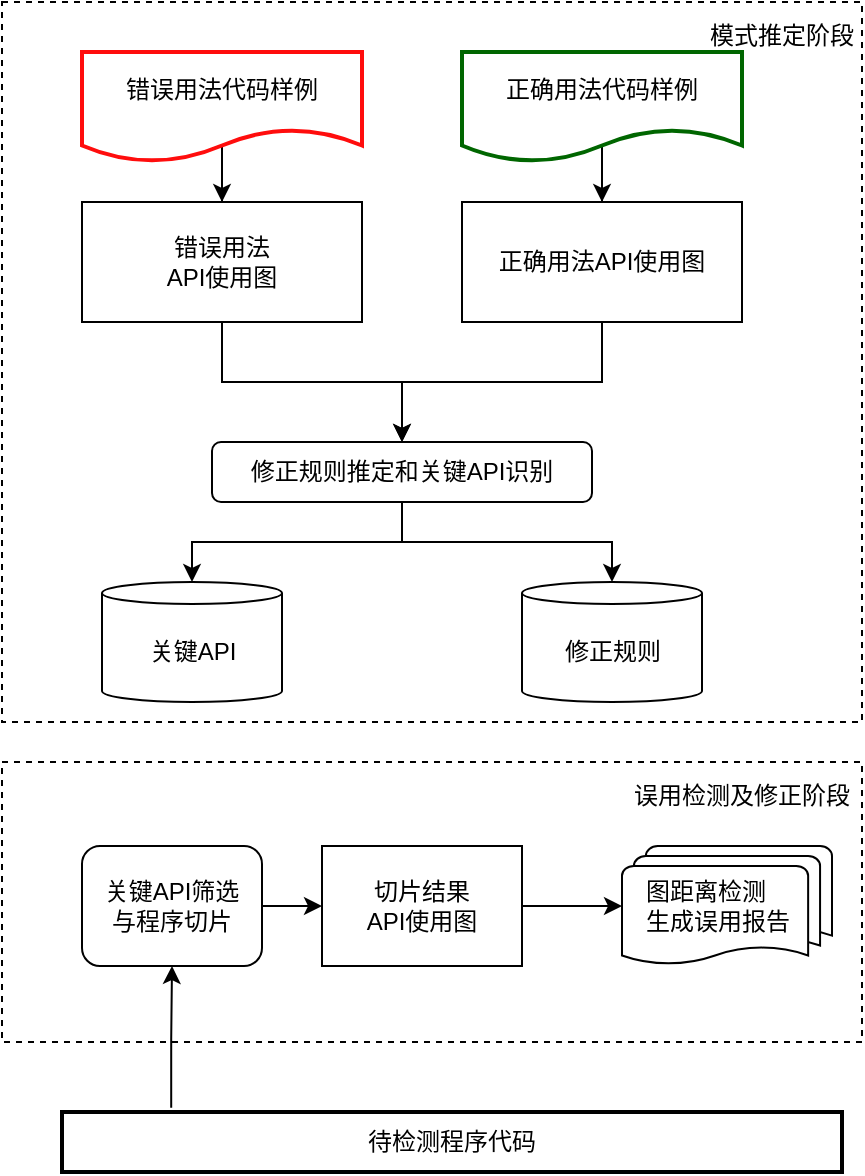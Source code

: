 <mxfile version="23.1.7" type="github">
  <diagram name="第 1 页" id="BHTW1L4lhSjuZmLHNevs">
    <mxGraphModel dx="734" dy="466" grid="1" gridSize="10" guides="1" tooltips="1" connect="1" arrows="1" fold="1" page="1" pageScale="1" pageWidth="827" pageHeight="1169" math="0" shadow="0">
      <root>
        <mxCell id="0" />
        <mxCell id="1" parent="0" />
        <mxCell id="PbvFx5e7q9G6nNPMSu9I-30" value="" style="rounded=0;whiteSpace=wrap;html=1;fillColor=none;dashed=1;" parent="1" vertex="1">
          <mxGeometry x="240" y="380" width="430" height="140" as="geometry" />
        </mxCell>
        <mxCell id="PbvFx5e7q9G6nNPMSu9I-27" value="" style="rounded=0;whiteSpace=wrap;html=1;dashed=1;fillColor=none;" parent="1" vertex="1">
          <mxGeometry x="240" width="430" height="360" as="geometry" />
        </mxCell>
        <mxCell id="PbvFx5e7q9G6nNPMSu9I-9" value="" style="edgeStyle=orthogonalEdgeStyle;rounded=0;orthogonalLoop=1;jettySize=auto;html=1;exitX=0.5;exitY=0.857;exitDx=0;exitDy=0;exitPerimeter=0;" parent="1" source="PbvFx5e7q9G6nNPMSu9I-2" target="PbvFx5e7q9G6nNPMSu9I-8" edge="1">
          <mxGeometry relative="1" as="geometry" />
        </mxCell>
        <mxCell id="PbvFx5e7q9G6nNPMSu9I-2" value="正确用法代码样例" style="shape=document;whiteSpace=wrap;html=1;boundedLbl=1;strokeColor=#006600;strokeWidth=2;" parent="1" vertex="1">
          <mxGeometry x="470" y="25" width="140" height="55" as="geometry" />
        </mxCell>
        <mxCell id="lRR_WsDYaZJuTXMR0N5C-3" style="edgeStyle=orthogonalEdgeStyle;rounded=0;orthogonalLoop=1;jettySize=auto;html=1;exitX=0.5;exitY=0.714;exitDx=0;exitDy=0;exitPerimeter=0;" edge="1" parent="1" source="PbvFx5e7q9G6nNPMSu9I-11" target="PbvFx5e7q9G6nNPMSu9I-12">
          <mxGeometry relative="1" as="geometry" />
        </mxCell>
        <mxCell id="PbvFx5e7q9G6nNPMSu9I-11" value="错误用法代码样例" style="shape=document;whiteSpace=wrap;html=1;boundedLbl=1;strokeColor=#FF0D0D;strokeWidth=2;" parent="1" vertex="1">
          <mxGeometry x="280" y="25" width="140" height="55" as="geometry" />
        </mxCell>
        <mxCell id="lRR_WsDYaZJuTXMR0N5C-9" style="edgeStyle=orthogonalEdgeStyle;rounded=0;orthogonalLoop=1;jettySize=auto;html=1;" edge="1" parent="1" source="PbvFx5e7q9G6nNPMSu9I-12" target="PbvFx5e7q9G6nNPMSu9I-13">
          <mxGeometry relative="1" as="geometry" />
        </mxCell>
        <mxCell id="PbvFx5e7q9G6nNPMSu9I-12" value="错误用法&lt;br&gt;API使用图" style="whiteSpace=wrap;html=1;" parent="1" vertex="1">
          <mxGeometry x="280" y="100" width="140" height="60" as="geometry" />
        </mxCell>
        <mxCell id="PbvFx5e7q9G6nNPMSu9I-13" value="修正规则推定和关键API识别" style="rounded=1;whiteSpace=wrap;html=1;" parent="1" vertex="1">
          <mxGeometry x="345" y="220" width="190" height="30" as="geometry" />
        </mxCell>
        <mxCell id="PbvFx5e7q9G6nNPMSu9I-26" value="" style="group" parent="1" vertex="1" connectable="0">
          <mxGeometry x="500" y="290" width="90" height="60" as="geometry" />
        </mxCell>
        <mxCell id="PbvFx5e7q9G6nNPMSu9I-21" value="" style="strokeWidth=1;html=1;shape=mxgraph.flowchart.direct_data;whiteSpace=wrap;rotation=-90;" parent="PbvFx5e7q9G6nNPMSu9I-26" vertex="1">
          <mxGeometry x="15" y="-15" width="60" height="90" as="geometry" />
        </mxCell>
        <mxCell id="PbvFx5e7q9G6nNPMSu9I-23" value="修正规则" style="text;html=1;align=center;verticalAlign=middle;resizable=0;points=[];autosize=1;strokeColor=none;fillColor=none;" parent="PbvFx5e7q9G6nNPMSu9I-26" vertex="1">
          <mxGeometry x="10" y="20" width="70" height="30" as="geometry" />
        </mxCell>
        <mxCell id="PbvFx5e7q9G6nNPMSu9I-28" value="模式推定阶段&lt;span style=&quot;font-size: medium; text-align: start;&quot;&gt;&lt;/span&gt;" style="text;html=1;strokeColor=none;fillColor=none;align=center;verticalAlign=middle;whiteSpace=wrap;rounded=0;" parent="1" vertex="1">
          <mxGeometry x="590" width="80" height="30" as="geometry" />
        </mxCell>
        <mxCell id="PbvFx5e7q9G6nNPMSu9I-31" value="误用检测及修正阶段&lt;span style=&quot;font-size: medium; text-align: start;&quot;&gt;&lt;/span&gt;" style="text;html=1;strokeColor=none;fillColor=none;align=center;verticalAlign=middle;whiteSpace=wrap;rounded=0;" parent="1" vertex="1">
          <mxGeometry x="550" y="380" width="120" height="30" as="geometry" />
        </mxCell>
        <mxCell id="lRR_WsDYaZJuTXMR0N5C-23" style="edgeStyle=orthogonalEdgeStyle;rounded=0;orthogonalLoop=1;jettySize=auto;html=1;entryX=0;entryY=0.5;entryDx=0;entryDy=0;" edge="1" parent="1" source="PbvFx5e7q9G6nNPMSu9I-33" target="PbvFx5e7q9G6nNPMSu9I-34">
          <mxGeometry relative="1" as="geometry" />
        </mxCell>
        <mxCell id="PbvFx5e7q9G6nNPMSu9I-33" value="关键API筛选&lt;br&gt;与程序切片" style="rounded=1;whiteSpace=wrap;html=1;" parent="1" vertex="1">
          <mxGeometry x="280" y="422" width="90" height="60" as="geometry" />
        </mxCell>
        <mxCell id="PbvFx5e7q9G6nNPMSu9I-34" value="切片结果&lt;br&gt;API使用图" style="rounded=0;whiteSpace=wrap;html=1;" parent="1" vertex="1">
          <mxGeometry x="400" y="422" width="100" height="60" as="geometry" />
        </mxCell>
        <mxCell id="PbvFx5e7q9G6nNPMSu9I-38" style="edgeStyle=orthogonalEdgeStyle;rounded=0;orthogonalLoop=1;jettySize=auto;html=1;exitX=1;exitY=0.5;exitDx=0;exitDy=0;entryX=0;entryY=0.5;entryDx=0;entryDy=0;entryPerimeter=0;" parent="1" source="PbvFx5e7q9G6nNPMSu9I-34" target="PbvFx5e7q9G6nNPMSu9I-35" edge="1">
          <mxGeometry relative="1" as="geometry" />
        </mxCell>
        <mxCell id="lRR_WsDYaZJuTXMR0N5C-12" style="edgeStyle=orthogonalEdgeStyle;rounded=0;orthogonalLoop=1;jettySize=auto;html=1;entryX=0.5;entryY=0;entryDx=0;entryDy=0;" edge="1" parent="1" source="PbvFx5e7q9G6nNPMSu9I-8" target="PbvFx5e7q9G6nNPMSu9I-13">
          <mxGeometry relative="1" as="geometry" />
        </mxCell>
        <mxCell id="PbvFx5e7q9G6nNPMSu9I-8" value="正确用法API使用图" style="whiteSpace=wrap;html=1;" parent="1" vertex="1">
          <mxGeometry x="470" y="100" width="140" height="60" as="geometry" />
        </mxCell>
        <mxCell id="lRR_WsDYaZJuTXMR0N5C-5" value="" style="group" vertex="1" connectable="0" parent="1">
          <mxGeometry x="290" y="290" width="90" height="60" as="geometry" />
        </mxCell>
        <mxCell id="lRR_WsDYaZJuTXMR0N5C-6" value="" style="strokeWidth=1;html=1;shape=mxgraph.flowchart.direct_data;whiteSpace=wrap;rotation=-90;" vertex="1" parent="lRR_WsDYaZJuTXMR0N5C-5">
          <mxGeometry x="15" y="-15" width="60" height="90" as="geometry" />
        </mxCell>
        <mxCell id="lRR_WsDYaZJuTXMR0N5C-7" value="关键API" style="text;html=1;align=center;verticalAlign=middle;resizable=0;points=[];autosize=1;strokeColor=none;fillColor=none;" vertex="1" parent="lRR_WsDYaZJuTXMR0N5C-5">
          <mxGeometry x="10" y="20" width="70" height="30" as="geometry" />
        </mxCell>
        <mxCell id="lRR_WsDYaZJuTXMR0N5C-13" style="edgeStyle=orthogonalEdgeStyle;rounded=0;orthogonalLoop=1;jettySize=auto;html=1;entryX=1;entryY=0.5;entryDx=0;entryDy=0;entryPerimeter=0;" edge="1" parent="1" source="PbvFx5e7q9G6nNPMSu9I-13" target="lRR_WsDYaZJuTXMR0N5C-6">
          <mxGeometry relative="1" as="geometry" />
        </mxCell>
        <mxCell id="lRR_WsDYaZJuTXMR0N5C-15" style="edgeStyle=orthogonalEdgeStyle;rounded=0;orthogonalLoop=1;jettySize=auto;html=1;entryX=1;entryY=0.5;entryDx=0;entryDy=0;entryPerimeter=0;" edge="1" parent="1" source="PbvFx5e7q9G6nNPMSu9I-13" target="PbvFx5e7q9G6nNPMSu9I-21">
          <mxGeometry relative="1" as="geometry" />
        </mxCell>
        <mxCell id="lRR_WsDYaZJuTXMR0N5C-22" style="edgeStyle=orthogonalEdgeStyle;rounded=0;orthogonalLoop=1;jettySize=auto;html=1;entryX=0.5;entryY=1;entryDx=0;entryDy=0;exitX=0.14;exitY=-0.072;exitDx=0;exitDy=0;exitPerimeter=0;" edge="1" parent="1" source="PbvFx5e7q9G6nNPMSu9I-29" target="PbvFx5e7q9G6nNPMSu9I-33">
          <mxGeometry relative="1" as="geometry" />
        </mxCell>
        <mxCell id="PbvFx5e7q9G6nNPMSu9I-29" value="待检测程序代码" style="rounded=0;whiteSpace=wrap;html=1;strokeWidth=2;" parent="1" vertex="1">
          <mxGeometry x="270" y="555" width="390" height="30" as="geometry" />
        </mxCell>
        <mxCell id="PbvFx5e7q9G6nNPMSu9I-35" value="" style="strokeWidth=1;html=1;shape=mxgraph.flowchart.multi-document;whiteSpace=wrap;" parent="1" vertex="1">
          <mxGeometry x="550" y="422" width="105" height="60" as="geometry" />
        </mxCell>
        <mxCell id="PbvFx5e7q9G6nNPMSu9I-39" value="图距离检测&lt;br style=&quot;border-color: var(--border-color);&quot;&gt;生成误用报告" style="text;html=1;strokeColor=none;fillColor=none;align=left;verticalAlign=middle;whiteSpace=wrap;rounded=0;" parent="1" vertex="1">
          <mxGeometry x="559.5" y="437" width="90" height="30" as="geometry" />
        </mxCell>
      </root>
    </mxGraphModel>
  </diagram>
</mxfile>
